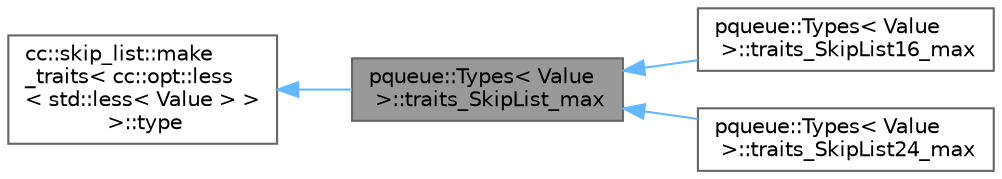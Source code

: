 digraph "pqueue::Types&lt; Value &gt;::traits_SkipList_max"
{
 // LATEX_PDF_SIZE
  bgcolor="transparent";
  edge [fontname=Helvetica,fontsize=10,labelfontname=Helvetica,labelfontsize=10];
  node [fontname=Helvetica,fontsize=10,shape=box,height=0.2,width=0.4];
  rankdir="LR";
  Node1 [id="Node000001",label="pqueue::Types\< Value\l \>::traits_SkipList_max",height=0.2,width=0.4,color="gray40", fillcolor="grey60", style="filled", fontcolor="black",tooltip=" "];
  Node2 -> Node1 [id="edge1_Node000001_Node000002",dir="back",color="steelblue1",style="solid",tooltip=" "];
  Node2 [id="Node000002",label="cc::skip_list::make\l_traits\< cc::opt::less\l\< std::less\< Value \> \>\l \>::type",height=0.2,width=0.4,color="gray40", fillcolor="white", style="filled",tooltip=" "];
  Node1 -> Node3 [id="edge2_Node000001_Node000003",dir="back",color="steelblue1",style="solid",tooltip=" "];
  Node3 [id="Node000003",label="pqueue::Types\< Value\l \>::traits_SkipList16_max",height=0.2,width=0.4,color="gray40", fillcolor="white", style="filled",URL="$structpqueue_1_1_types_1_1traits___skip_list16__max.html",tooltip=" "];
  Node1 -> Node4 [id="edge3_Node000001_Node000004",dir="back",color="steelblue1",style="solid",tooltip=" "];
  Node4 [id="Node000004",label="pqueue::Types\< Value\l \>::traits_SkipList24_max",height=0.2,width=0.4,color="gray40", fillcolor="white", style="filled",URL="$structpqueue_1_1_types_1_1traits___skip_list24__max.html",tooltip=" "];
}
